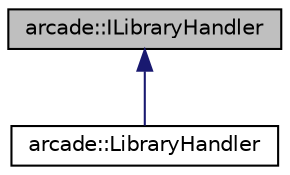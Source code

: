 digraph "arcade::ILibraryHandler"
{
 // LATEX_PDF_SIZE
  edge [fontname="Helvetica",fontsize="10",labelfontname="Helvetica",labelfontsize="10"];
  node [fontname="Helvetica",fontsize="10",shape=record];
  Node1 [label="arcade::ILibraryHandler",height=0.2,width=0.4,color="black", fillcolor="grey75", style="filled", fontcolor="black",tooltip=" "];
  Node1 -> Node2 [dir="back",color="midnightblue",fontsize="10",style="solid",fontname="Helvetica"];
  Node2 [label="arcade::LibraryHandler",height=0.2,width=0.4,color="black", fillcolor="white", style="filled",URL="$classarcade_1_1_library_handler.html",tooltip=" "];
}
